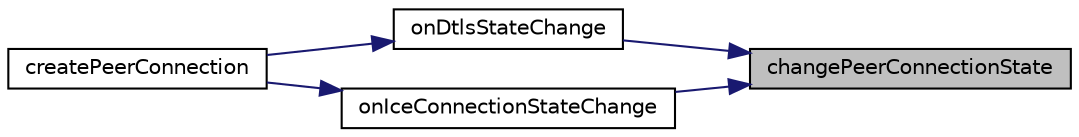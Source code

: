 digraph "changePeerConnectionState"
{
 // LATEX_PDF_SIZE
  edge [fontname="Helvetica",fontsize="10",labelfontname="Helvetica",labelfontsize="10"];
  node [fontname="Helvetica",fontsize="10",shape=record];
  rankdir="RL";
  Node1 [label="changePeerConnectionState",height=0.2,width=0.4,color="black", fillcolor="grey75", style="filled", fontcolor="black",tooltip=" "];
  Node1 -> Node2 [dir="back",color="midnightblue",fontsize="10",style="solid",fontname="Helvetica"];
  Node2 [label="onDtlsStateChange",height=0.2,width=0.4,color="black", fillcolor="white", style="filled",URL="$PeerConnection_8c.html#aa0ee0298b690c7461c019e5e70217b37",tooltip=" "];
  Node2 -> Node3 [dir="back",color="midnightblue",fontsize="10",style="solid",fontname="Helvetica"];
  Node3 [label="createPeerConnection",height=0.2,width=0.4,color="black", fillcolor="white", style="filled",URL="$group__PublicMemberFunctions.html#gada972c66438c7e7c82e1db0cfe2b2640",tooltip=" "];
  Node1 -> Node4 [dir="back",color="midnightblue",fontsize="10",style="solid",fontname="Helvetica"];
  Node4 [label="onIceConnectionStateChange",height=0.2,width=0.4,color="black", fillcolor="white", style="filled",URL="$PeerConnection_8c.html#a0a0385b5afef472a439ff5d8d8d7c1a0",tooltip=" "];
  Node4 -> Node3 [dir="back",color="midnightblue",fontsize="10",style="solid",fontname="Helvetica"];
}
